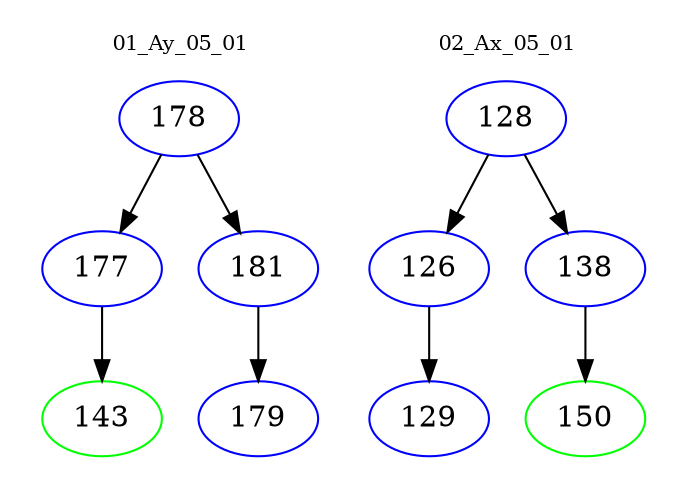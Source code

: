 digraph{
subgraph cluster_0 {
color = white
label = "01_Ay_05_01";
fontsize=10;
T0_178 [label="178", color="blue"]
T0_178 -> T0_177 [color="black"]
T0_177 [label="177", color="blue"]
T0_177 -> T0_143 [color="black"]
T0_143 [label="143", color="green"]
T0_178 -> T0_181 [color="black"]
T0_181 [label="181", color="blue"]
T0_181 -> T0_179 [color="black"]
T0_179 [label="179", color="blue"]
}
subgraph cluster_1 {
color = white
label = "02_Ax_05_01";
fontsize=10;
T1_128 [label="128", color="blue"]
T1_128 -> T1_126 [color="black"]
T1_126 [label="126", color="blue"]
T1_126 -> T1_129 [color="black"]
T1_129 [label="129", color="blue"]
T1_128 -> T1_138 [color="black"]
T1_138 [label="138", color="blue"]
T1_138 -> T1_150 [color="black"]
T1_150 [label="150", color="green"]
}
}
